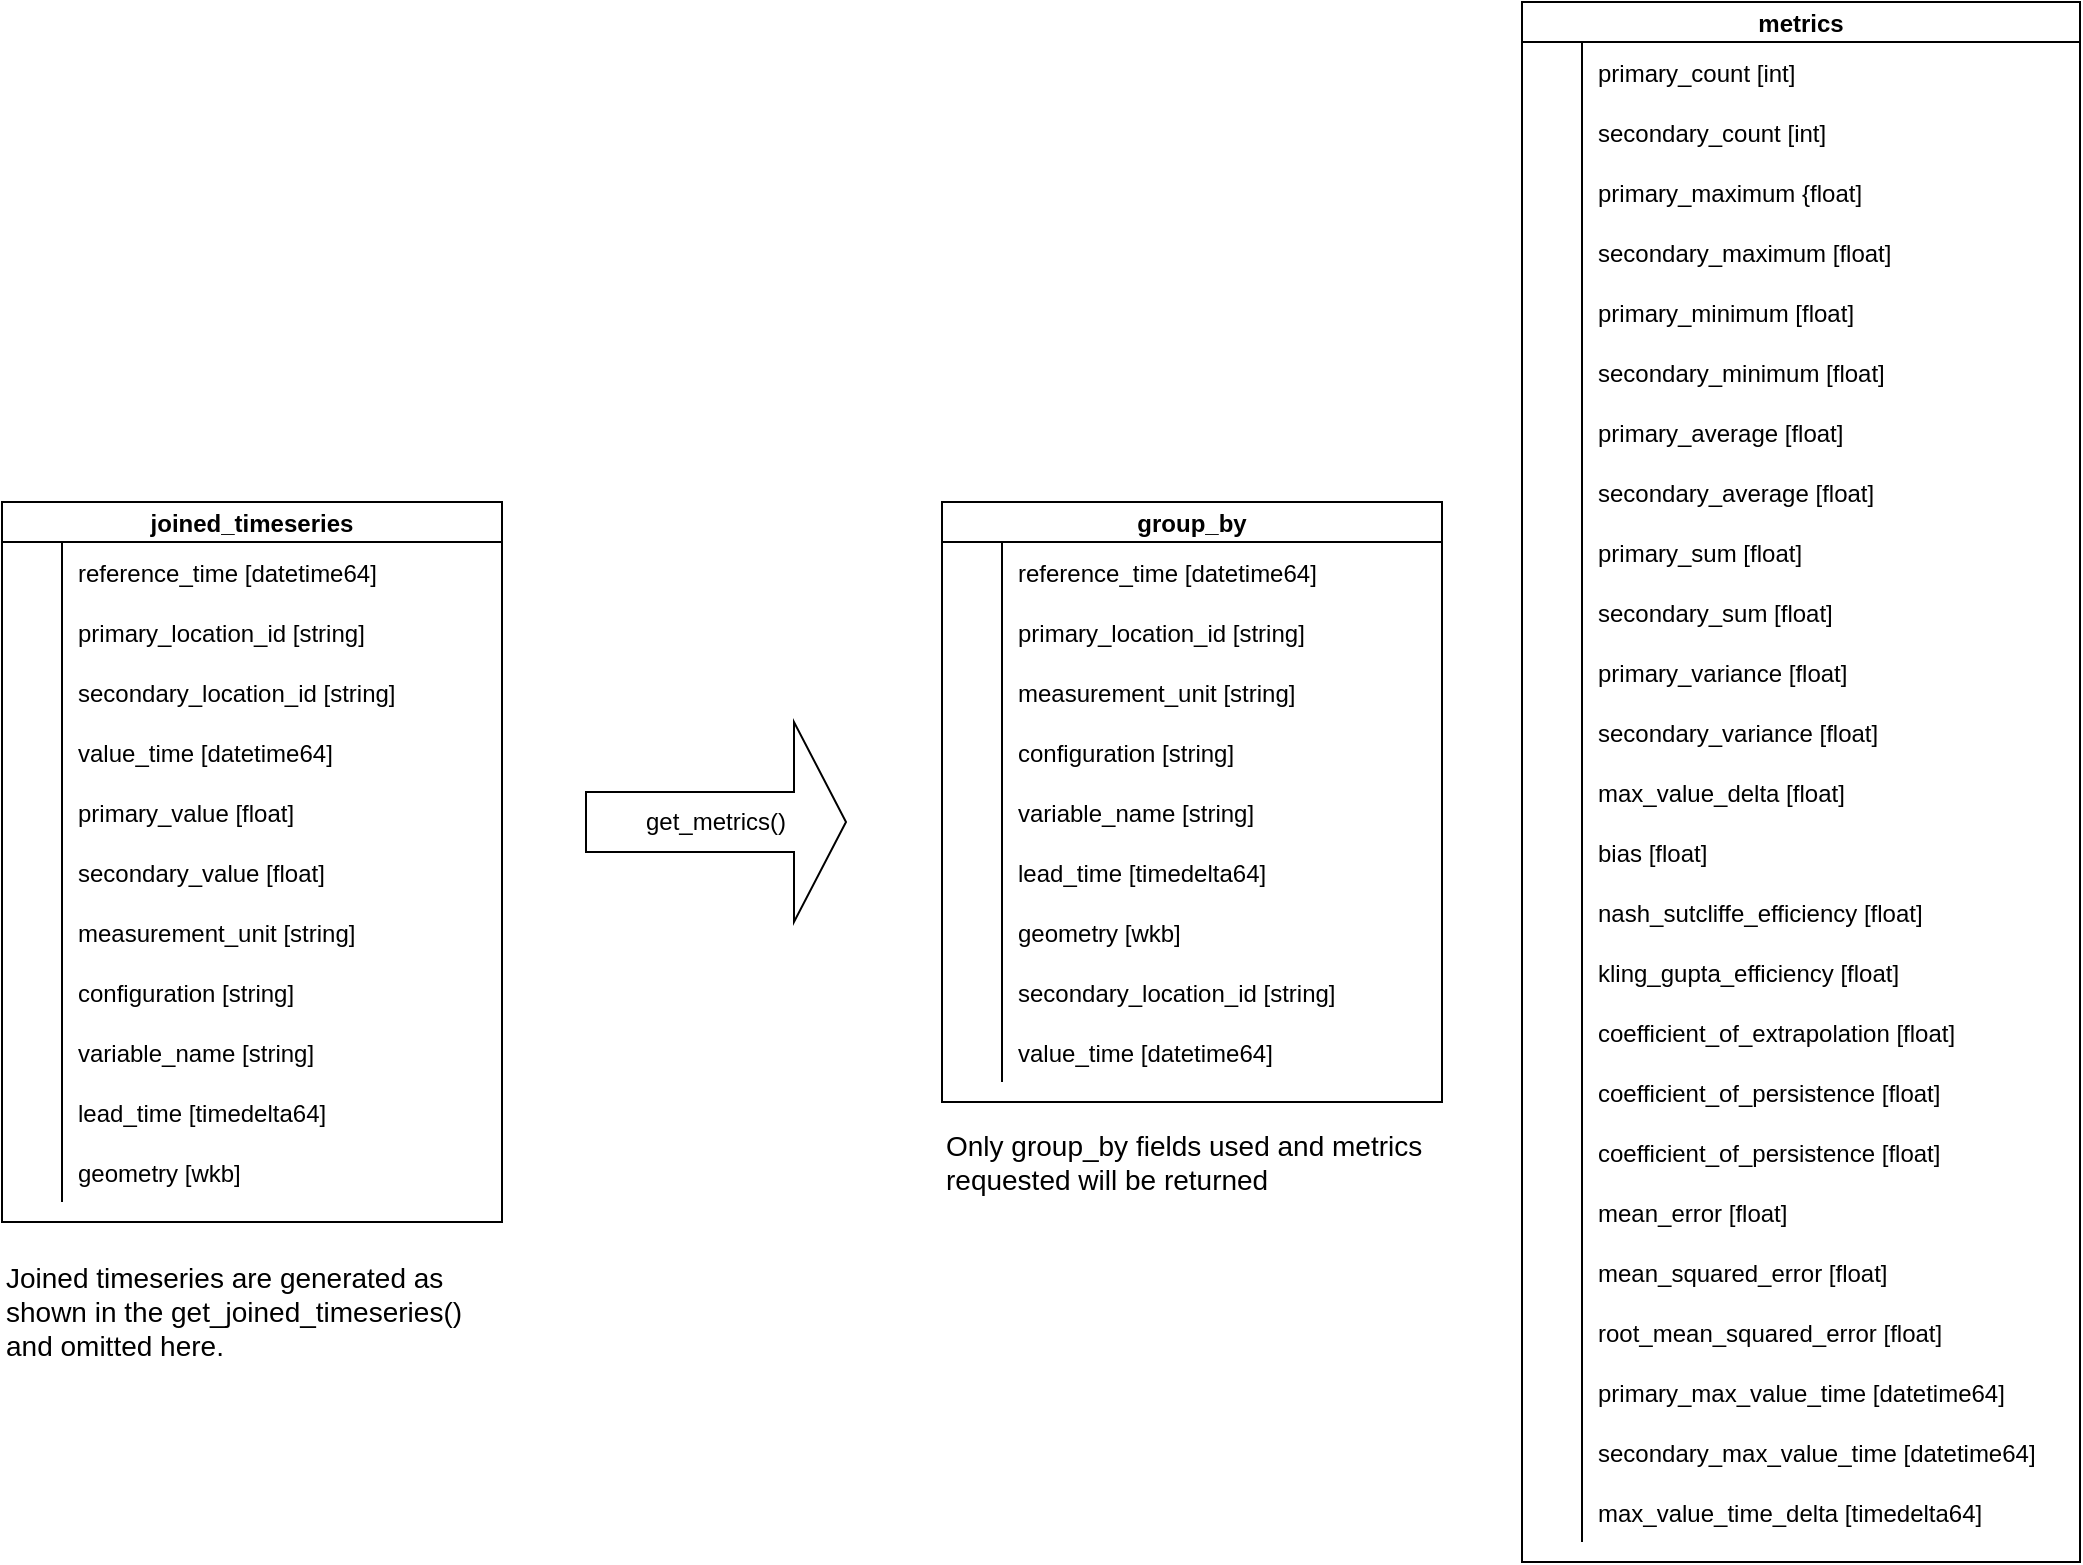 <mxfile version="21.2.9" type="browser">
  <diagram id="R2lEEEUBdFMjLlhIrx00" name="Page-1">
    <mxGraphModel dx="1360" dy="807" grid="1" gridSize="10" guides="1" tooltips="1" connect="1" arrows="1" fold="1" page="1" pageScale="1" pageWidth="1100" pageHeight="850" math="0" shadow="0" extFonts="Permanent Marker^https://fonts.googleapis.com/css?family=Permanent+Marker">
      <root>
        <mxCell id="0" />
        <mxCell id="1" parent="0" />
        <mxCell id="tc0GpmM06Jn6VgE5xIzc-20" value="metrics" style="shape=table;startSize=20;container=1;collapsible=1;childLayout=tableLayout;fixedRows=1;rowLines=0;fontStyle=1;align=center;resizeLast=1;" parent="1" vertex="1">
          <mxGeometry x="800" y="30" width="279" height="780" as="geometry" />
        </mxCell>
        <mxCell id="tc0GpmM06Jn6VgE5xIzc-21" value="" style="shape=partialRectangle;collapsible=0;dropTarget=0;pointerEvents=0;fillColor=none;points=[[0,0.5],[1,0.5]];portConstraint=eastwest;top=0;left=0;right=0;bottom=0;" parent="tc0GpmM06Jn6VgE5xIzc-20" vertex="1">
          <mxGeometry y="20" width="279" height="30" as="geometry" />
        </mxCell>
        <mxCell id="tc0GpmM06Jn6VgE5xIzc-22" value="" style="shape=partialRectangle;overflow=hidden;connectable=0;fillColor=none;top=0;left=0;bottom=0;right=0;" parent="tc0GpmM06Jn6VgE5xIzc-21" vertex="1">
          <mxGeometry width="30" height="30" as="geometry">
            <mxRectangle width="30" height="30" as="alternateBounds" />
          </mxGeometry>
        </mxCell>
        <mxCell id="tc0GpmM06Jn6VgE5xIzc-23" value="primary_count [int]" style="shape=partialRectangle;overflow=hidden;connectable=0;fillColor=none;top=0;left=0;bottom=0;right=0;align=left;spacingLeft=6;" parent="tc0GpmM06Jn6VgE5xIzc-21" vertex="1">
          <mxGeometry x="30" width="249" height="30" as="geometry">
            <mxRectangle width="249" height="30" as="alternateBounds" />
          </mxGeometry>
        </mxCell>
        <mxCell id="tc0GpmM06Jn6VgE5xIzc-36" style="shape=partialRectangle;collapsible=0;dropTarget=0;pointerEvents=0;fillColor=none;points=[[0,0.5],[1,0.5]];portConstraint=eastwest;top=0;left=0;right=0;bottom=0;" parent="tc0GpmM06Jn6VgE5xIzc-20" vertex="1">
          <mxGeometry y="50" width="279" height="30" as="geometry" />
        </mxCell>
        <mxCell id="tc0GpmM06Jn6VgE5xIzc-37" value="" style="shape=partialRectangle;overflow=hidden;connectable=0;fillColor=none;top=0;left=0;bottom=0;right=0;" parent="tc0GpmM06Jn6VgE5xIzc-36" vertex="1">
          <mxGeometry width="30" height="30" as="geometry">
            <mxRectangle width="30" height="30" as="alternateBounds" />
          </mxGeometry>
        </mxCell>
        <mxCell id="tc0GpmM06Jn6VgE5xIzc-38" value="secondary_count [int]" style="shape=partialRectangle;overflow=hidden;connectable=0;fillColor=none;top=0;left=0;bottom=0;right=0;align=left;spacingLeft=6;" parent="tc0GpmM06Jn6VgE5xIzc-36" vertex="1">
          <mxGeometry x="30" width="249" height="30" as="geometry">
            <mxRectangle width="249" height="30" as="alternateBounds" />
          </mxGeometry>
        </mxCell>
        <mxCell id="tc0GpmM06Jn6VgE5xIzc-30" style="shape=partialRectangle;collapsible=0;dropTarget=0;pointerEvents=0;fillColor=none;points=[[0,0.5],[1,0.5]];portConstraint=eastwest;top=0;left=0;right=0;bottom=0;" parent="tc0GpmM06Jn6VgE5xIzc-20" vertex="1">
          <mxGeometry y="80" width="279" height="30" as="geometry" />
        </mxCell>
        <mxCell id="tc0GpmM06Jn6VgE5xIzc-31" value="" style="shape=partialRectangle;overflow=hidden;connectable=0;fillColor=none;top=0;left=0;bottom=0;right=0;" parent="tc0GpmM06Jn6VgE5xIzc-30" vertex="1">
          <mxGeometry width="30" height="30" as="geometry">
            <mxRectangle width="30" height="30" as="alternateBounds" />
          </mxGeometry>
        </mxCell>
        <mxCell id="tc0GpmM06Jn6VgE5xIzc-32" value="primary_maximum {float]" style="shape=partialRectangle;overflow=hidden;connectable=0;fillColor=none;top=0;left=0;bottom=0;right=0;align=left;spacingLeft=6;" parent="tc0GpmM06Jn6VgE5xIzc-30" vertex="1">
          <mxGeometry x="30" width="249" height="30" as="geometry">
            <mxRectangle width="249" height="30" as="alternateBounds" />
          </mxGeometry>
        </mxCell>
        <mxCell id="tc0GpmM06Jn6VgE5xIzc-33" style="shape=partialRectangle;collapsible=0;dropTarget=0;pointerEvents=0;fillColor=none;points=[[0,0.5],[1,0.5]];portConstraint=eastwest;top=0;left=0;right=0;bottom=0;" parent="tc0GpmM06Jn6VgE5xIzc-20" vertex="1">
          <mxGeometry y="110" width="279" height="30" as="geometry" />
        </mxCell>
        <mxCell id="tc0GpmM06Jn6VgE5xIzc-34" value="" style="shape=partialRectangle;overflow=hidden;connectable=0;fillColor=none;top=0;left=0;bottom=0;right=0;" parent="tc0GpmM06Jn6VgE5xIzc-33" vertex="1">
          <mxGeometry width="30" height="30" as="geometry">
            <mxRectangle width="30" height="30" as="alternateBounds" />
          </mxGeometry>
        </mxCell>
        <mxCell id="tc0GpmM06Jn6VgE5xIzc-35" value="secondary_maximum [float]" style="shape=partialRectangle;overflow=hidden;connectable=0;fillColor=none;top=0;left=0;bottom=0;right=0;align=left;spacingLeft=6;" parent="tc0GpmM06Jn6VgE5xIzc-33" vertex="1">
          <mxGeometry x="30" width="249" height="30" as="geometry">
            <mxRectangle width="249" height="30" as="alternateBounds" />
          </mxGeometry>
        </mxCell>
        <mxCell id="tc0GpmM06Jn6VgE5xIzc-53" style="shape=partialRectangle;collapsible=0;dropTarget=0;pointerEvents=0;fillColor=none;points=[[0,0.5],[1,0.5]];portConstraint=eastwest;top=0;left=0;right=0;bottom=0;" parent="tc0GpmM06Jn6VgE5xIzc-20" vertex="1">
          <mxGeometry y="140" width="279" height="30" as="geometry" />
        </mxCell>
        <mxCell id="tc0GpmM06Jn6VgE5xIzc-54" value="" style="shape=partialRectangle;overflow=hidden;connectable=0;fillColor=none;top=0;left=0;bottom=0;right=0;" parent="tc0GpmM06Jn6VgE5xIzc-53" vertex="1">
          <mxGeometry width="30" height="30" as="geometry">
            <mxRectangle width="30" height="30" as="alternateBounds" />
          </mxGeometry>
        </mxCell>
        <mxCell id="tc0GpmM06Jn6VgE5xIzc-55" value="primary_minimum [float]" style="shape=partialRectangle;overflow=hidden;connectable=0;fillColor=none;top=0;left=0;bottom=0;right=0;align=left;spacingLeft=6;" parent="tc0GpmM06Jn6VgE5xIzc-53" vertex="1">
          <mxGeometry x="30" width="249" height="30" as="geometry">
            <mxRectangle width="249" height="30" as="alternateBounds" />
          </mxGeometry>
        </mxCell>
        <mxCell id="tc0GpmM06Jn6VgE5xIzc-56" style="shape=partialRectangle;collapsible=0;dropTarget=0;pointerEvents=0;fillColor=none;points=[[0,0.5],[1,0.5]];portConstraint=eastwest;top=0;left=0;right=0;bottom=0;" parent="tc0GpmM06Jn6VgE5xIzc-20" vertex="1">
          <mxGeometry y="170" width="279" height="30" as="geometry" />
        </mxCell>
        <mxCell id="tc0GpmM06Jn6VgE5xIzc-57" value="" style="shape=partialRectangle;overflow=hidden;connectable=0;fillColor=none;top=0;left=0;bottom=0;right=0;" parent="tc0GpmM06Jn6VgE5xIzc-56" vertex="1">
          <mxGeometry width="30" height="30" as="geometry">
            <mxRectangle width="30" height="30" as="alternateBounds" />
          </mxGeometry>
        </mxCell>
        <mxCell id="tc0GpmM06Jn6VgE5xIzc-58" value="secondary_minimum [float]" style="shape=partialRectangle;overflow=hidden;connectable=0;fillColor=none;top=0;left=0;bottom=0;right=0;align=left;spacingLeft=6;" parent="tc0GpmM06Jn6VgE5xIzc-56" vertex="1">
          <mxGeometry x="30" width="249" height="30" as="geometry">
            <mxRectangle width="249" height="30" as="alternateBounds" />
          </mxGeometry>
        </mxCell>
        <mxCell id="tc0GpmM06Jn6VgE5xIzc-66" style="shape=partialRectangle;collapsible=0;dropTarget=0;pointerEvents=0;fillColor=none;points=[[0,0.5],[1,0.5]];portConstraint=eastwest;top=0;left=0;right=0;bottom=0;" parent="tc0GpmM06Jn6VgE5xIzc-20" vertex="1">
          <mxGeometry y="200" width="279" height="30" as="geometry" />
        </mxCell>
        <mxCell id="tc0GpmM06Jn6VgE5xIzc-67" value="" style="shape=partialRectangle;overflow=hidden;connectable=0;fillColor=none;top=0;left=0;bottom=0;right=0;" parent="tc0GpmM06Jn6VgE5xIzc-66" vertex="1">
          <mxGeometry width="30" height="30" as="geometry">
            <mxRectangle width="30" height="30" as="alternateBounds" />
          </mxGeometry>
        </mxCell>
        <mxCell id="tc0GpmM06Jn6VgE5xIzc-68" value="primary_average [float]" style="shape=partialRectangle;overflow=hidden;connectable=0;fillColor=none;top=0;left=0;bottom=0;right=0;align=left;spacingLeft=6;" parent="tc0GpmM06Jn6VgE5xIzc-66" vertex="1">
          <mxGeometry x="30" width="249" height="30" as="geometry">
            <mxRectangle width="249" height="30" as="alternateBounds" />
          </mxGeometry>
        </mxCell>
        <mxCell id="tc0GpmM06Jn6VgE5xIzc-40" style="shape=partialRectangle;collapsible=0;dropTarget=0;pointerEvents=0;fillColor=none;points=[[0,0.5],[1,0.5]];portConstraint=eastwest;top=0;left=0;right=0;bottom=0;" parent="tc0GpmM06Jn6VgE5xIzc-20" vertex="1">
          <mxGeometry y="230" width="279" height="30" as="geometry" />
        </mxCell>
        <mxCell id="tc0GpmM06Jn6VgE5xIzc-41" value="" style="shape=partialRectangle;overflow=hidden;connectable=0;fillColor=none;top=0;left=0;bottom=0;right=0;" parent="tc0GpmM06Jn6VgE5xIzc-40" vertex="1">
          <mxGeometry width="30" height="30" as="geometry">
            <mxRectangle width="30" height="30" as="alternateBounds" />
          </mxGeometry>
        </mxCell>
        <mxCell id="tc0GpmM06Jn6VgE5xIzc-42" value="secondary_average [float]" style="shape=partialRectangle;overflow=hidden;connectable=0;fillColor=none;top=0;left=0;bottom=0;right=0;align=left;spacingLeft=6;" parent="tc0GpmM06Jn6VgE5xIzc-40" vertex="1">
          <mxGeometry x="30" width="249" height="30" as="geometry">
            <mxRectangle width="249" height="30" as="alternateBounds" />
          </mxGeometry>
        </mxCell>
        <mxCell id="tc0GpmM06Jn6VgE5xIzc-24" value="" style="shape=partialRectangle;collapsible=0;dropTarget=0;pointerEvents=0;fillColor=none;points=[[0,0.5],[1,0.5]];portConstraint=eastwest;top=0;left=0;right=0;bottom=0;" parent="tc0GpmM06Jn6VgE5xIzc-20" vertex="1">
          <mxGeometry y="260" width="279" height="30" as="geometry" />
        </mxCell>
        <mxCell id="tc0GpmM06Jn6VgE5xIzc-25" value="" style="shape=partialRectangle;overflow=hidden;connectable=0;fillColor=none;top=0;left=0;bottom=0;right=0;" parent="tc0GpmM06Jn6VgE5xIzc-24" vertex="1">
          <mxGeometry width="30" height="30" as="geometry">
            <mxRectangle width="30" height="30" as="alternateBounds" />
          </mxGeometry>
        </mxCell>
        <mxCell id="tc0GpmM06Jn6VgE5xIzc-26" value="primary_sum [float]" style="shape=partialRectangle;overflow=hidden;connectable=0;fillColor=none;top=0;left=0;bottom=0;right=0;align=left;spacingLeft=6;" parent="tc0GpmM06Jn6VgE5xIzc-24" vertex="1">
          <mxGeometry x="30" width="249" height="30" as="geometry">
            <mxRectangle width="249" height="30" as="alternateBounds" />
          </mxGeometry>
        </mxCell>
        <mxCell id="tc0GpmM06Jn6VgE5xIzc-132" style="shape=partialRectangle;collapsible=0;dropTarget=0;pointerEvents=0;fillColor=none;points=[[0,0.5],[1,0.5]];portConstraint=eastwest;top=0;left=0;right=0;bottom=0;" parent="tc0GpmM06Jn6VgE5xIzc-20" vertex="1">
          <mxGeometry y="290" width="279" height="30" as="geometry" />
        </mxCell>
        <mxCell id="tc0GpmM06Jn6VgE5xIzc-133" style="shape=partialRectangle;overflow=hidden;connectable=0;fillColor=none;top=0;left=0;bottom=0;right=0;" parent="tc0GpmM06Jn6VgE5xIzc-132" vertex="1">
          <mxGeometry width="30" height="30" as="geometry">
            <mxRectangle width="30" height="30" as="alternateBounds" />
          </mxGeometry>
        </mxCell>
        <mxCell id="tc0GpmM06Jn6VgE5xIzc-134" value="secondary_sum [float]" style="shape=partialRectangle;overflow=hidden;connectable=0;fillColor=none;top=0;left=0;bottom=0;right=0;align=left;spacingLeft=6;" parent="tc0GpmM06Jn6VgE5xIzc-132" vertex="1">
          <mxGeometry x="30" width="249" height="30" as="geometry">
            <mxRectangle width="249" height="30" as="alternateBounds" />
          </mxGeometry>
        </mxCell>
        <mxCell id="tc0GpmM06Jn6VgE5xIzc-135" style="shape=partialRectangle;collapsible=0;dropTarget=0;pointerEvents=0;fillColor=none;points=[[0,0.5],[1,0.5]];portConstraint=eastwest;top=0;left=0;right=0;bottom=0;" parent="tc0GpmM06Jn6VgE5xIzc-20" vertex="1">
          <mxGeometry y="320" width="279" height="30" as="geometry" />
        </mxCell>
        <mxCell id="tc0GpmM06Jn6VgE5xIzc-136" style="shape=partialRectangle;overflow=hidden;connectable=0;fillColor=none;top=0;left=0;bottom=0;right=0;" parent="tc0GpmM06Jn6VgE5xIzc-135" vertex="1">
          <mxGeometry width="30" height="30" as="geometry">
            <mxRectangle width="30" height="30" as="alternateBounds" />
          </mxGeometry>
        </mxCell>
        <mxCell id="tc0GpmM06Jn6VgE5xIzc-137" value="primary_variance [float]" style="shape=partialRectangle;overflow=hidden;connectable=0;fillColor=none;top=0;left=0;bottom=0;right=0;align=left;spacingLeft=6;" parent="tc0GpmM06Jn6VgE5xIzc-135" vertex="1">
          <mxGeometry x="30" width="249" height="30" as="geometry">
            <mxRectangle width="249" height="30" as="alternateBounds" />
          </mxGeometry>
        </mxCell>
        <mxCell id="tc0GpmM06Jn6VgE5xIzc-138" style="shape=partialRectangle;collapsible=0;dropTarget=0;pointerEvents=0;fillColor=none;points=[[0,0.5],[1,0.5]];portConstraint=eastwest;top=0;left=0;right=0;bottom=0;" parent="tc0GpmM06Jn6VgE5xIzc-20" vertex="1">
          <mxGeometry y="350" width="279" height="30" as="geometry" />
        </mxCell>
        <mxCell id="tc0GpmM06Jn6VgE5xIzc-139" style="shape=partialRectangle;overflow=hidden;connectable=0;fillColor=none;top=0;left=0;bottom=0;right=0;" parent="tc0GpmM06Jn6VgE5xIzc-138" vertex="1">
          <mxGeometry width="30" height="30" as="geometry">
            <mxRectangle width="30" height="30" as="alternateBounds" />
          </mxGeometry>
        </mxCell>
        <mxCell id="tc0GpmM06Jn6VgE5xIzc-140" value="secondary_variance [float]" style="shape=partialRectangle;overflow=hidden;connectable=0;fillColor=none;top=0;left=0;bottom=0;right=0;align=left;spacingLeft=6;" parent="tc0GpmM06Jn6VgE5xIzc-138" vertex="1">
          <mxGeometry x="30" width="249" height="30" as="geometry">
            <mxRectangle width="249" height="30" as="alternateBounds" />
          </mxGeometry>
        </mxCell>
        <mxCell id="tc0GpmM06Jn6VgE5xIzc-141" style="shape=partialRectangle;collapsible=0;dropTarget=0;pointerEvents=0;fillColor=none;points=[[0,0.5],[1,0.5]];portConstraint=eastwest;top=0;left=0;right=0;bottom=0;" parent="tc0GpmM06Jn6VgE5xIzc-20" vertex="1">
          <mxGeometry y="380" width="279" height="30" as="geometry" />
        </mxCell>
        <mxCell id="tc0GpmM06Jn6VgE5xIzc-142" style="shape=partialRectangle;overflow=hidden;connectable=0;fillColor=none;top=0;left=0;bottom=0;right=0;" parent="tc0GpmM06Jn6VgE5xIzc-141" vertex="1">
          <mxGeometry width="30" height="30" as="geometry">
            <mxRectangle width="30" height="30" as="alternateBounds" />
          </mxGeometry>
        </mxCell>
        <mxCell id="tc0GpmM06Jn6VgE5xIzc-143" value="max_value_delta [float]" style="shape=partialRectangle;overflow=hidden;connectable=0;fillColor=none;top=0;left=0;bottom=0;right=0;align=left;spacingLeft=6;" parent="tc0GpmM06Jn6VgE5xIzc-141" vertex="1">
          <mxGeometry x="30" width="249" height="30" as="geometry">
            <mxRectangle width="249" height="30" as="alternateBounds" />
          </mxGeometry>
        </mxCell>
        <mxCell id="tc0GpmM06Jn6VgE5xIzc-144" style="shape=partialRectangle;collapsible=0;dropTarget=0;pointerEvents=0;fillColor=none;points=[[0,0.5],[1,0.5]];portConstraint=eastwest;top=0;left=0;right=0;bottom=0;" parent="tc0GpmM06Jn6VgE5xIzc-20" vertex="1">
          <mxGeometry y="410" width="279" height="30" as="geometry" />
        </mxCell>
        <mxCell id="tc0GpmM06Jn6VgE5xIzc-145" style="shape=partialRectangle;overflow=hidden;connectable=0;fillColor=none;top=0;left=0;bottom=0;right=0;" parent="tc0GpmM06Jn6VgE5xIzc-144" vertex="1">
          <mxGeometry width="30" height="30" as="geometry">
            <mxRectangle width="30" height="30" as="alternateBounds" />
          </mxGeometry>
        </mxCell>
        <mxCell id="tc0GpmM06Jn6VgE5xIzc-146" value="bias [float]" style="shape=partialRectangle;overflow=hidden;connectable=0;fillColor=none;top=0;left=0;bottom=0;right=0;align=left;spacingLeft=6;" parent="tc0GpmM06Jn6VgE5xIzc-144" vertex="1">
          <mxGeometry x="30" width="249" height="30" as="geometry">
            <mxRectangle width="249" height="30" as="alternateBounds" />
          </mxGeometry>
        </mxCell>
        <mxCell id="tc0GpmM06Jn6VgE5xIzc-147" style="shape=partialRectangle;collapsible=0;dropTarget=0;pointerEvents=0;fillColor=none;points=[[0,0.5],[1,0.5]];portConstraint=eastwest;top=0;left=0;right=0;bottom=0;" parent="tc0GpmM06Jn6VgE5xIzc-20" vertex="1">
          <mxGeometry y="440" width="279" height="30" as="geometry" />
        </mxCell>
        <mxCell id="tc0GpmM06Jn6VgE5xIzc-148" style="shape=partialRectangle;overflow=hidden;connectable=0;fillColor=none;top=0;left=0;bottom=0;right=0;" parent="tc0GpmM06Jn6VgE5xIzc-147" vertex="1">
          <mxGeometry width="30" height="30" as="geometry">
            <mxRectangle width="30" height="30" as="alternateBounds" />
          </mxGeometry>
        </mxCell>
        <mxCell id="tc0GpmM06Jn6VgE5xIzc-149" value="nash_sutcliffe_efficiency [float]" style="shape=partialRectangle;overflow=hidden;connectable=0;fillColor=none;top=0;left=0;bottom=0;right=0;align=left;spacingLeft=6;" parent="tc0GpmM06Jn6VgE5xIzc-147" vertex="1">
          <mxGeometry x="30" width="249" height="30" as="geometry">
            <mxRectangle width="249" height="30" as="alternateBounds" />
          </mxGeometry>
        </mxCell>
        <mxCell id="tc0GpmM06Jn6VgE5xIzc-150" style="shape=partialRectangle;collapsible=0;dropTarget=0;pointerEvents=0;fillColor=none;points=[[0,0.5],[1,0.5]];portConstraint=eastwest;top=0;left=0;right=0;bottom=0;" parent="tc0GpmM06Jn6VgE5xIzc-20" vertex="1">
          <mxGeometry y="470" width="279" height="30" as="geometry" />
        </mxCell>
        <mxCell id="tc0GpmM06Jn6VgE5xIzc-151" style="shape=partialRectangle;overflow=hidden;connectable=0;fillColor=none;top=0;left=0;bottom=0;right=0;" parent="tc0GpmM06Jn6VgE5xIzc-150" vertex="1">
          <mxGeometry width="30" height="30" as="geometry">
            <mxRectangle width="30" height="30" as="alternateBounds" />
          </mxGeometry>
        </mxCell>
        <mxCell id="tc0GpmM06Jn6VgE5xIzc-152" value="kling_gupta_efficiency [float]" style="shape=partialRectangle;overflow=hidden;connectable=0;fillColor=none;top=0;left=0;bottom=0;right=0;align=left;spacingLeft=6;" parent="tc0GpmM06Jn6VgE5xIzc-150" vertex="1">
          <mxGeometry x="30" width="249" height="30" as="geometry">
            <mxRectangle width="249" height="30" as="alternateBounds" />
          </mxGeometry>
        </mxCell>
        <mxCell id="tc0GpmM06Jn6VgE5xIzc-153" style="shape=partialRectangle;collapsible=0;dropTarget=0;pointerEvents=0;fillColor=none;points=[[0,0.5],[1,0.5]];portConstraint=eastwest;top=0;left=0;right=0;bottom=0;" parent="tc0GpmM06Jn6VgE5xIzc-20" vertex="1">
          <mxGeometry y="500" width="279" height="30" as="geometry" />
        </mxCell>
        <mxCell id="tc0GpmM06Jn6VgE5xIzc-154" style="shape=partialRectangle;overflow=hidden;connectable=0;fillColor=none;top=0;left=0;bottom=0;right=0;" parent="tc0GpmM06Jn6VgE5xIzc-153" vertex="1">
          <mxGeometry width="30" height="30" as="geometry">
            <mxRectangle width="30" height="30" as="alternateBounds" />
          </mxGeometry>
        </mxCell>
        <mxCell id="tc0GpmM06Jn6VgE5xIzc-155" value="coefficient_of_extrapolation [float]" style="shape=partialRectangle;overflow=hidden;connectable=0;fillColor=none;top=0;left=0;bottom=0;right=0;align=left;spacingLeft=6;" parent="tc0GpmM06Jn6VgE5xIzc-153" vertex="1">
          <mxGeometry x="30" width="249" height="30" as="geometry">
            <mxRectangle width="249" height="30" as="alternateBounds" />
          </mxGeometry>
        </mxCell>
        <mxCell id="hadm9isXbqiWV2K95Yho-1" style="shape=partialRectangle;collapsible=0;dropTarget=0;pointerEvents=0;fillColor=none;points=[[0,0.5],[1,0.5]];portConstraint=eastwest;top=0;left=0;right=0;bottom=0;" parent="tc0GpmM06Jn6VgE5xIzc-20" vertex="1">
          <mxGeometry y="530" width="279" height="30" as="geometry" />
        </mxCell>
        <mxCell id="hadm9isXbqiWV2K95Yho-2" style="shape=partialRectangle;overflow=hidden;connectable=0;fillColor=none;top=0;left=0;bottom=0;right=0;" parent="hadm9isXbqiWV2K95Yho-1" vertex="1">
          <mxGeometry width="30" height="30" as="geometry">
            <mxRectangle width="30" height="30" as="alternateBounds" />
          </mxGeometry>
        </mxCell>
        <mxCell id="hadm9isXbqiWV2K95Yho-3" value="coefficient_of_persistence [float]" style="shape=partialRectangle;overflow=hidden;connectable=0;fillColor=none;top=0;left=0;bottom=0;right=0;align=left;spacingLeft=6;" parent="hadm9isXbqiWV2K95Yho-1" vertex="1">
          <mxGeometry x="30" width="249" height="30" as="geometry">
            <mxRectangle width="249" height="30" as="alternateBounds" />
          </mxGeometry>
        </mxCell>
        <mxCell id="tc0GpmM06Jn6VgE5xIzc-156" style="shape=partialRectangle;collapsible=0;dropTarget=0;pointerEvents=0;fillColor=none;points=[[0,0.5],[1,0.5]];portConstraint=eastwest;top=0;left=0;right=0;bottom=0;" parent="tc0GpmM06Jn6VgE5xIzc-20" vertex="1">
          <mxGeometry y="560" width="279" height="30" as="geometry" />
        </mxCell>
        <mxCell id="tc0GpmM06Jn6VgE5xIzc-157" style="shape=partialRectangle;overflow=hidden;connectable=0;fillColor=none;top=0;left=0;bottom=0;right=0;" parent="tc0GpmM06Jn6VgE5xIzc-156" vertex="1">
          <mxGeometry width="30" height="30" as="geometry">
            <mxRectangle width="30" height="30" as="alternateBounds" />
          </mxGeometry>
        </mxCell>
        <mxCell id="tc0GpmM06Jn6VgE5xIzc-158" value="coefficient_of_persistence [float]" style="shape=partialRectangle;overflow=hidden;connectable=0;fillColor=none;top=0;left=0;bottom=0;right=0;align=left;spacingLeft=6;" parent="tc0GpmM06Jn6VgE5xIzc-156" vertex="1">
          <mxGeometry x="30" width="249" height="30" as="geometry">
            <mxRectangle width="249" height="30" as="alternateBounds" />
          </mxGeometry>
        </mxCell>
        <mxCell id="tc0GpmM06Jn6VgE5xIzc-159" style="shape=partialRectangle;collapsible=0;dropTarget=0;pointerEvents=0;fillColor=none;points=[[0,0.5],[1,0.5]];portConstraint=eastwest;top=0;left=0;right=0;bottom=0;" parent="tc0GpmM06Jn6VgE5xIzc-20" vertex="1">
          <mxGeometry y="590" width="279" height="30" as="geometry" />
        </mxCell>
        <mxCell id="tc0GpmM06Jn6VgE5xIzc-160" style="shape=partialRectangle;overflow=hidden;connectable=0;fillColor=none;top=0;left=0;bottom=0;right=0;" parent="tc0GpmM06Jn6VgE5xIzc-159" vertex="1">
          <mxGeometry width="30" height="30" as="geometry">
            <mxRectangle width="30" height="30" as="alternateBounds" />
          </mxGeometry>
        </mxCell>
        <mxCell id="tc0GpmM06Jn6VgE5xIzc-161" value="mean_error [float]" style="shape=partialRectangle;overflow=hidden;connectable=0;fillColor=none;top=0;left=0;bottom=0;right=0;align=left;spacingLeft=6;" parent="tc0GpmM06Jn6VgE5xIzc-159" vertex="1">
          <mxGeometry x="30" width="249" height="30" as="geometry">
            <mxRectangle width="249" height="30" as="alternateBounds" />
          </mxGeometry>
        </mxCell>
        <mxCell id="tc0GpmM06Jn6VgE5xIzc-162" style="shape=partialRectangle;collapsible=0;dropTarget=0;pointerEvents=0;fillColor=none;points=[[0,0.5],[1,0.5]];portConstraint=eastwest;top=0;left=0;right=0;bottom=0;" parent="tc0GpmM06Jn6VgE5xIzc-20" vertex="1">
          <mxGeometry y="620" width="279" height="30" as="geometry" />
        </mxCell>
        <mxCell id="tc0GpmM06Jn6VgE5xIzc-163" style="shape=partialRectangle;overflow=hidden;connectable=0;fillColor=none;top=0;left=0;bottom=0;right=0;" parent="tc0GpmM06Jn6VgE5xIzc-162" vertex="1">
          <mxGeometry width="30" height="30" as="geometry">
            <mxRectangle width="30" height="30" as="alternateBounds" />
          </mxGeometry>
        </mxCell>
        <mxCell id="tc0GpmM06Jn6VgE5xIzc-164" value="mean_squared_error [float]" style="shape=partialRectangle;overflow=hidden;connectable=0;fillColor=none;top=0;left=0;bottom=0;right=0;align=left;spacingLeft=6;" parent="tc0GpmM06Jn6VgE5xIzc-162" vertex="1">
          <mxGeometry x="30" width="249" height="30" as="geometry">
            <mxRectangle width="249" height="30" as="alternateBounds" />
          </mxGeometry>
        </mxCell>
        <mxCell id="tc0GpmM06Jn6VgE5xIzc-165" style="shape=partialRectangle;collapsible=0;dropTarget=0;pointerEvents=0;fillColor=none;points=[[0,0.5],[1,0.5]];portConstraint=eastwest;top=0;left=0;right=0;bottom=0;" parent="tc0GpmM06Jn6VgE5xIzc-20" vertex="1">
          <mxGeometry y="650" width="279" height="30" as="geometry" />
        </mxCell>
        <mxCell id="tc0GpmM06Jn6VgE5xIzc-166" style="shape=partialRectangle;overflow=hidden;connectable=0;fillColor=none;top=0;left=0;bottom=0;right=0;" parent="tc0GpmM06Jn6VgE5xIzc-165" vertex="1">
          <mxGeometry width="30" height="30" as="geometry">
            <mxRectangle width="30" height="30" as="alternateBounds" />
          </mxGeometry>
        </mxCell>
        <mxCell id="tc0GpmM06Jn6VgE5xIzc-167" value="root_mean_squared_error [float]" style="shape=partialRectangle;overflow=hidden;connectable=0;fillColor=none;top=0;left=0;bottom=0;right=0;align=left;spacingLeft=6;" parent="tc0GpmM06Jn6VgE5xIzc-165" vertex="1">
          <mxGeometry x="30" width="249" height="30" as="geometry">
            <mxRectangle width="249" height="30" as="alternateBounds" />
          </mxGeometry>
        </mxCell>
        <mxCell id="tc0GpmM06Jn6VgE5xIzc-168" style="shape=partialRectangle;collapsible=0;dropTarget=0;pointerEvents=0;fillColor=none;points=[[0,0.5],[1,0.5]];portConstraint=eastwest;top=0;left=0;right=0;bottom=0;" parent="tc0GpmM06Jn6VgE5xIzc-20" vertex="1">
          <mxGeometry y="680" width="279" height="30" as="geometry" />
        </mxCell>
        <mxCell id="tc0GpmM06Jn6VgE5xIzc-169" style="shape=partialRectangle;overflow=hidden;connectable=0;fillColor=none;top=0;left=0;bottom=0;right=0;" parent="tc0GpmM06Jn6VgE5xIzc-168" vertex="1">
          <mxGeometry width="30" height="30" as="geometry">
            <mxRectangle width="30" height="30" as="alternateBounds" />
          </mxGeometry>
        </mxCell>
        <mxCell id="tc0GpmM06Jn6VgE5xIzc-170" value="primary_max_value_time [datetime64]" style="shape=partialRectangle;overflow=hidden;connectable=0;fillColor=none;top=0;left=0;bottom=0;right=0;align=left;spacingLeft=6;" parent="tc0GpmM06Jn6VgE5xIzc-168" vertex="1">
          <mxGeometry x="30" width="249" height="30" as="geometry">
            <mxRectangle width="249" height="30" as="alternateBounds" />
          </mxGeometry>
        </mxCell>
        <mxCell id="tc0GpmM06Jn6VgE5xIzc-171" style="shape=partialRectangle;collapsible=0;dropTarget=0;pointerEvents=0;fillColor=none;points=[[0,0.5],[1,0.5]];portConstraint=eastwest;top=0;left=0;right=0;bottom=0;" parent="tc0GpmM06Jn6VgE5xIzc-20" vertex="1">
          <mxGeometry y="710" width="279" height="30" as="geometry" />
        </mxCell>
        <mxCell id="tc0GpmM06Jn6VgE5xIzc-172" style="shape=partialRectangle;overflow=hidden;connectable=0;fillColor=none;top=0;left=0;bottom=0;right=0;" parent="tc0GpmM06Jn6VgE5xIzc-171" vertex="1">
          <mxGeometry width="30" height="30" as="geometry">
            <mxRectangle width="30" height="30" as="alternateBounds" />
          </mxGeometry>
        </mxCell>
        <mxCell id="tc0GpmM06Jn6VgE5xIzc-173" value="secondary_max_value_time [datetime64]" style="shape=partialRectangle;overflow=hidden;connectable=0;fillColor=none;top=0;left=0;bottom=0;right=0;align=left;spacingLeft=6;" parent="tc0GpmM06Jn6VgE5xIzc-171" vertex="1">
          <mxGeometry x="30" width="249" height="30" as="geometry">
            <mxRectangle width="249" height="30" as="alternateBounds" />
          </mxGeometry>
        </mxCell>
        <mxCell id="tc0GpmM06Jn6VgE5xIzc-174" style="shape=partialRectangle;collapsible=0;dropTarget=0;pointerEvents=0;fillColor=none;points=[[0,0.5],[1,0.5]];portConstraint=eastwest;top=0;left=0;right=0;bottom=0;" parent="tc0GpmM06Jn6VgE5xIzc-20" vertex="1">
          <mxGeometry y="740" width="279" height="30" as="geometry" />
        </mxCell>
        <mxCell id="tc0GpmM06Jn6VgE5xIzc-175" style="shape=partialRectangle;overflow=hidden;connectable=0;fillColor=none;top=0;left=0;bottom=0;right=0;" parent="tc0GpmM06Jn6VgE5xIzc-174" vertex="1">
          <mxGeometry width="30" height="30" as="geometry">
            <mxRectangle width="30" height="30" as="alternateBounds" />
          </mxGeometry>
        </mxCell>
        <mxCell id="tc0GpmM06Jn6VgE5xIzc-176" value="max_value_time_delta [timedelta64]" style="shape=partialRectangle;overflow=hidden;connectable=0;fillColor=none;top=0;left=0;bottom=0;right=0;align=left;spacingLeft=6;" parent="tc0GpmM06Jn6VgE5xIzc-174" vertex="1">
          <mxGeometry x="30" width="249" height="30" as="geometry">
            <mxRectangle width="249" height="30" as="alternateBounds" />
          </mxGeometry>
        </mxCell>
        <mxCell id="tc0GpmM06Jn6VgE5xIzc-65" value="get_metrics()" style="shape=singleArrow;whiteSpace=wrap;html=1;" parent="1" vertex="1">
          <mxGeometry x="332" y="390" width="130" height="100" as="geometry" />
        </mxCell>
        <mxCell id="tc0GpmM06Jn6VgE5xIzc-69" value="joined_timeseries" style="shape=table;startSize=20;container=1;collapsible=1;childLayout=tableLayout;fixedRows=1;rowLines=0;fontStyle=1;align=center;resizeLast=1;" parent="1" vertex="1">
          <mxGeometry x="40" y="280" width="250" height="360" as="geometry" />
        </mxCell>
        <mxCell id="tc0GpmM06Jn6VgE5xIzc-70" value="" style="shape=partialRectangle;collapsible=0;dropTarget=0;pointerEvents=0;fillColor=none;points=[[0,0.5],[1,0.5]];portConstraint=eastwest;top=0;left=0;right=0;bottom=0;" parent="tc0GpmM06Jn6VgE5xIzc-69" vertex="1">
          <mxGeometry y="20" width="250" height="30" as="geometry" />
        </mxCell>
        <mxCell id="tc0GpmM06Jn6VgE5xIzc-71" value="" style="shape=partialRectangle;overflow=hidden;connectable=0;fillColor=none;top=0;left=0;bottom=0;right=0;" parent="tc0GpmM06Jn6VgE5xIzc-70" vertex="1">
          <mxGeometry width="30" height="30" as="geometry">
            <mxRectangle width="30" height="30" as="alternateBounds" />
          </mxGeometry>
        </mxCell>
        <mxCell id="tc0GpmM06Jn6VgE5xIzc-72" value="reference_time [datetime64]" style="shape=partialRectangle;overflow=hidden;connectable=0;fillColor=none;top=0;left=0;bottom=0;right=0;align=left;spacingLeft=6;" parent="tc0GpmM06Jn6VgE5xIzc-70" vertex="1">
          <mxGeometry x="30" width="220" height="30" as="geometry">
            <mxRectangle width="220" height="30" as="alternateBounds" />
          </mxGeometry>
        </mxCell>
        <mxCell id="tc0GpmM06Jn6VgE5xIzc-73" style="shape=partialRectangle;collapsible=0;dropTarget=0;pointerEvents=0;fillColor=none;points=[[0,0.5],[1,0.5]];portConstraint=eastwest;top=0;left=0;right=0;bottom=0;" parent="tc0GpmM06Jn6VgE5xIzc-69" vertex="1">
          <mxGeometry y="50" width="250" height="30" as="geometry" />
        </mxCell>
        <mxCell id="tc0GpmM06Jn6VgE5xIzc-74" style="shape=partialRectangle;overflow=hidden;connectable=0;fillColor=none;top=0;left=0;bottom=0;right=0;" parent="tc0GpmM06Jn6VgE5xIzc-73" vertex="1">
          <mxGeometry width="30" height="30" as="geometry">
            <mxRectangle width="30" height="30" as="alternateBounds" />
          </mxGeometry>
        </mxCell>
        <mxCell id="tc0GpmM06Jn6VgE5xIzc-75" value="primary_location_id [string]" style="shape=partialRectangle;overflow=hidden;connectable=0;fillColor=none;top=0;left=0;bottom=0;right=0;align=left;spacingLeft=6;" parent="tc0GpmM06Jn6VgE5xIzc-73" vertex="1">
          <mxGeometry x="30" width="220" height="30" as="geometry">
            <mxRectangle width="220" height="30" as="alternateBounds" />
          </mxGeometry>
        </mxCell>
        <mxCell id="tc0GpmM06Jn6VgE5xIzc-76" style="shape=partialRectangle;collapsible=0;dropTarget=0;pointerEvents=0;fillColor=none;points=[[0,0.5],[1,0.5]];portConstraint=eastwest;top=0;left=0;right=0;bottom=0;" parent="tc0GpmM06Jn6VgE5xIzc-69" vertex="1">
          <mxGeometry y="80" width="250" height="30" as="geometry" />
        </mxCell>
        <mxCell id="tc0GpmM06Jn6VgE5xIzc-77" style="shape=partialRectangle;overflow=hidden;connectable=0;fillColor=none;top=0;left=0;bottom=0;right=0;" parent="tc0GpmM06Jn6VgE5xIzc-76" vertex="1">
          <mxGeometry width="30" height="30" as="geometry">
            <mxRectangle width="30" height="30" as="alternateBounds" />
          </mxGeometry>
        </mxCell>
        <mxCell id="tc0GpmM06Jn6VgE5xIzc-78" value="secondary_location_id [string]" style="shape=partialRectangle;overflow=hidden;connectable=0;fillColor=none;top=0;left=0;bottom=0;right=0;align=left;spacingLeft=6;" parent="tc0GpmM06Jn6VgE5xIzc-76" vertex="1">
          <mxGeometry x="30" width="220" height="30" as="geometry">
            <mxRectangle width="220" height="30" as="alternateBounds" />
          </mxGeometry>
        </mxCell>
        <mxCell id="tc0GpmM06Jn6VgE5xIzc-79" value="" style="shape=partialRectangle;collapsible=0;dropTarget=0;pointerEvents=0;fillColor=none;points=[[0,0.5],[1,0.5]];portConstraint=eastwest;top=0;left=0;right=0;bottom=0;" parent="tc0GpmM06Jn6VgE5xIzc-69" vertex="1">
          <mxGeometry y="110" width="250" height="30" as="geometry" />
        </mxCell>
        <mxCell id="tc0GpmM06Jn6VgE5xIzc-80" value="" style="shape=partialRectangle;overflow=hidden;connectable=0;fillColor=none;top=0;left=0;bottom=0;right=0;" parent="tc0GpmM06Jn6VgE5xIzc-79" vertex="1">
          <mxGeometry width="30" height="30" as="geometry">
            <mxRectangle width="30" height="30" as="alternateBounds" />
          </mxGeometry>
        </mxCell>
        <mxCell id="tc0GpmM06Jn6VgE5xIzc-81" value="value_time [datetime64]" style="shape=partialRectangle;overflow=hidden;connectable=0;fillColor=none;top=0;left=0;bottom=0;right=0;align=left;spacingLeft=6;" parent="tc0GpmM06Jn6VgE5xIzc-79" vertex="1">
          <mxGeometry x="30" width="220" height="30" as="geometry">
            <mxRectangle width="220" height="30" as="alternateBounds" />
          </mxGeometry>
        </mxCell>
        <mxCell id="tc0GpmM06Jn6VgE5xIzc-82" style="shape=partialRectangle;collapsible=0;dropTarget=0;pointerEvents=0;fillColor=none;points=[[0,0.5],[1,0.5]];portConstraint=eastwest;top=0;left=0;right=0;bottom=0;" parent="tc0GpmM06Jn6VgE5xIzc-69" vertex="1">
          <mxGeometry y="140" width="250" height="30" as="geometry" />
        </mxCell>
        <mxCell id="tc0GpmM06Jn6VgE5xIzc-83" style="shape=partialRectangle;overflow=hidden;connectable=0;fillColor=none;top=0;left=0;bottom=0;right=0;" parent="tc0GpmM06Jn6VgE5xIzc-82" vertex="1">
          <mxGeometry width="30" height="30" as="geometry">
            <mxRectangle width="30" height="30" as="alternateBounds" />
          </mxGeometry>
        </mxCell>
        <mxCell id="tc0GpmM06Jn6VgE5xIzc-84" value="primary_value [float]" style="shape=partialRectangle;overflow=hidden;connectable=0;fillColor=none;top=0;left=0;bottom=0;right=0;align=left;spacingLeft=6;" parent="tc0GpmM06Jn6VgE5xIzc-82" vertex="1">
          <mxGeometry x="30" width="220" height="30" as="geometry">
            <mxRectangle width="220" height="30" as="alternateBounds" />
          </mxGeometry>
        </mxCell>
        <mxCell id="tc0GpmM06Jn6VgE5xIzc-85" style="shape=partialRectangle;collapsible=0;dropTarget=0;pointerEvents=0;fillColor=none;points=[[0,0.5],[1,0.5]];portConstraint=eastwest;top=0;left=0;right=0;bottom=0;" parent="tc0GpmM06Jn6VgE5xIzc-69" vertex="1">
          <mxGeometry y="170" width="250" height="30" as="geometry" />
        </mxCell>
        <mxCell id="tc0GpmM06Jn6VgE5xIzc-86" style="shape=partialRectangle;overflow=hidden;connectable=0;fillColor=none;top=0;left=0;bottom=0;right=0;" parent="tc0GpmM06Jn6VgE5xIzc-85" vertex="1">
          <mxGeometry width="30" height="30" as="geometry">
            <mxRectangle width="30" height="30" as="alternateBounds" />
          </mxGeometry>
        </mxCell>
        <mxCell id="tc0GpmM06Jn6VgE5xIzc-87" value="secondary_value [float]" style="shape=partialRectangle;overflow=hidden;connectable=0;fillColor=none;top=0;left=0;bottom=0;right=0;align=left;spacingLeft=6;" parent="tc0GpmM06Jn6VgE5xIzc-85" vertex="1">
          <mxGeometry x="30" width="220" height="30" as="geometry">
            <mxRectangle width="220" height="30" as="alternateBounds" />
          </mxGeometry>
        </mxCell>
        <mxCell id="tc0GpmM06Jn6VgE5xIzc-88" style="shape=partialRectangle;collapsible=0;dropTarget=0;pointerEvents=0;fillColor=none;points=[[0,0.5],[1,0.5]];portConstraint=eastwest;top=0;left=0;right=0;bottom=0;" parent="tc0GpmM06Jn6VgE5xIzc-69" vertex="1">
          <mxGeometry y="200" width="250" height="30" as="geometry" />
        </mxCell>
        <mxCell id="tc0GpmM06Jn6VgE5xIzc-89" style="shape=partialRectangle;overflow=hidden;connectable=0;fillColor=none;top=0;left=0;bottom=0;right=0;" parent="tc0GpmM06Jn6VgE5xIzc-88" vertex="1">
          <mxGeometry width="30" height="30" as="geometry">
            <mxRectangle width="30" height="30" as="alternateBounds" />
          </mxGeometry>
        </mxCell>
        <mxCell id="tc0GpmM06Jn6VgE5xIzc-90" value="measurement_unit [string]" style="shape=partialRectangle;overflow=hidden;connectable=0;fillColor=none;top=0;left=0;bottom=0;right=0;align=left;spacingLeft=6;" parent="tc0GpmM06Jn6VgE5xIzc-88" vertex="1">
          <mxGeometry x="30" width="220" height="30" as="geometry">
            <mxRectangle width="220" height="30" as="alternateBounds" />
          </mxGeometry>
        </mxCell>
        <mxCell id="tc0GpmM06Jn6VgE5xIzc-91" style="shape=partialRectangle;collapsible=0;dropTarget=0;pointerEvents=0;fillColor=none;points=[[0,0.5],[1,0.5]];portConstraint=eastwest;top=0;left=0;right=0;bottom=0;" parent="tc0GpmM06Jn6VgE5xIzc-69" vertex="1">
          <mxGeometry y="230" width="250" height="30" as="geometry" />
        </mxCell>
        <mxCell id="tc0GpmM06Jn6VgE5xIzc-92" style="shape=partialRectangle;overflow=hidden;connectable=0;fillColor=none;top=0;left=0;bottom=0;right=0;" parent="tc0GpmM06Jn6VgE5xIzc-91" vertex="1">
          <mxGeometry width="30" height="30" as="geometry">
            <mxRectangle width="30" height="30" as="alternateBounds" />
          </mxGeometry>
        </mxCell>
        <mxCell id="tc0GpmM06Jn6VgE5xIzc-93" value="configuration [string]" style="shape=partialRectangle;overflow=hidden;connectable=0;fillColor=none;top=0;left=0;bottom=0;right=0;align=left;spacingLeft=6;" parent="tc0GpmM06Jn6VgE5xIzc-91" vertex="1">
          <mxGeometry x="30" width="220" height="30" as="geometry">
            <mxRectangle width="220" height="30" as="alternateBounds" />
          </mxGeometry>
        </mxCell>
        <mxCell id="tc0GpmM06Jn6VgE5xIzc-94" style="shape=partialRectangle;collapsible=0;dropTarget=0;pointerEvents=0;fillColor=none;points=[[0,0.5],[1,0.5]];portConstraint=eastwest;top=0;left=0;right=0;bottom=0;" parent="tc0GpmM06Jn6VgE5xIzc-69" vertex="1">
          <mxGeometry y="260" width="250" height="30" as="geometry" />
        </mxCell>
        <mxCell id="tc0GpmM06Jn6VgE5xIzc-95" style="shape=partialRectangle;overflow=hidden;connectable=0;fillColor=none;top=0;left=0;bottom=0;right=0;" parent="tc0GpmM06Jn6VgE5xIzc-94" vertex="1">
          <mxGeometry width="30" height="30" as="geometry">
            <mxRectangle width="30" height="30" as="alternateBounds" />
          </mxGeometry>
        </mxCell>
        <mxCell id="tc0GpmM06Jn6VgE5xIzc-96" value="variable_name [string]" style="shape=partialRectangle;overflow=hidden;connectable=0;fillColor=none;top=0;left=0;bottom=0;right=0;align=left;spacingLeft=6;" parent="tc0GpmM06Jn6VgE5xIzc-94" vertex="1">
          <mxGeometry x="30" width="220" height="30" as="geometry">
            <mxRectangle width="220" height="30" as="alternateBounds" />
          </mxGeometry>
        </mxCell>
        <mxCell id="tc0GpmM06Jn6VgE5xIzc-97" style="shape=partialRectangle;collapsible=0;dropTarget=0;pointerEvents=0;fillColor=none;points=[[0,0.5],[1,0.5]];portConstraint=eastwest;top=0;left=0;right=0;bottom=0;" parent="tc0GpmM06Jn6VgE5xIzc-69" vertex="1">
          <mxGeometry y="290" width="250" height="30" as="geometry" />
        </mxCell>
        <mxCell id="tc0GpmM06Jn6VgE5xIzc-98" style="shape=partialRectangle;overflow=hidden;connectable=0;fillColor=none;top=0;left=0;bottom=0;right=0;" parent="tc0GpmM06Jn6VgE5xIzc-97" vertex="1">
          <mxGeometry width="30" height="30" as="geometry">
            <mxRectangle width="30" height="30" as="alternateBounds" />
          </mxGeometry>
        </mxCell>
        <mxCell id="tc0GpmM06Jn6VgE5xIzc-99" value="lead_time [timedelta64]" style="shape=partialRectangle;overflow=hidden;connectable=0;fillColor=none;top=0;left=0;bottom=0;right=0;align=left;spacingLeft=6;" parent="tc0GpmM06Jn6VgE5xIzc-97" vertex="1">
          <mxGeometry x="30" width="220" height="30" as="geometry">
            <mxRectangle width="220" height="30" as="alternateBounds" />
          </mxGeometry>
        </mxCell>
        <mxCell id="tc0GpmM06Jn6VgE5xIzc-100" style="shape=partialRectangle;collapsible=0;dropTarget=0;pointerEvents=0;fillColor=none;points=[[0,0.5],[1,0.5]];portConstraint=eastwest;top=0;left=0;right=0;bottom=0;" parent="tc0GpmM06Jn6VgE5xIzc-69" vertex="1">
          <mxGeometry y="320" width="250" height="30" as="geometry" />
        </mxCell>
        <mxCell id="tc0GpmM06Jn6VgE5xIzc-101" style="shape=partialRectangle;overflow=hidden;connectable=0;fillColor=none;top=0;left=0;bottom=0;right=0;" parent="tc0GpmM06Jn6VgE5xIzc-100" vertex="1">
          <mxGeometry width="30" height="30" as="geometry">
            <mxRectangle width="30" height="30" as="alternateBounds" />
          </mxGeometry>
        </mxCell>
        <mxCell id="tc0GpmM06Jn6VgE5xIzc-102" value="geometry [wkb]" style="shape=partialRectangle;overflow=hidden;connectable=0;fillColor=none;top=0;left=0;bottom=0;right=0;align=left;spacingLeft=6;" parent="tc0GpmM06Jn6VgE5xIzc-100" vertex="1">
          <mxGeometry x="30" width="220" height="30" as="geometry">
            <mxRectangle width="220" height="30" as="alternateBounds" />
          </mxGeometry>
        </mxCell>
        <mxCell id="tc0GpmM06Jn6VgE5xIzc-103" value="group_by" style="shape=table;startSize=20;container=1;collapsible=1;childLayout=tableLayout;fixedRows=1;rowLines=0;fontStyle=1;align=center;resizeLast=1;" parent="1" vertex="1">
          <mxGeometry x="510" y="280" width="250" height="300" as="geometry" />
        </mxCell>
        <mxCell id="tc0GpmM06Jn6VgE5xIzc-104" value="" style="shape=partialRectangle;collapsible=0;dropTarget=0;pointerEvents=0;fillColor=none;points=[[0,0.5],[1,0.5]];portConstraint=eastwest;top=0;left=0;right=0;bottom=0;" parent="tc0GpmM06Jn6VgE5xIzc-103" vertex="1">
          <mxGeometry y="20" width="250" height="30" as="geometry" />
        </mxCell>
        <mxCell id="tc0GpmM06Jn6VgE5xIzc-105" value="" style="shape=partialRectangle;overflow=hidden;connectable=0;fillColor=none;top=0;left=0;bottom=0;right=0;" parent="tc0GpmM06Jn6VgE5xIzc-104" vertex="1">
          <mxGeometry width="30" height="30" as="geometry">
            <mxRectangle width="30" height="30" as="alternateBounds" />
          </mxGeometry>
        </mxCell>
        <mxCell id="tc0GpmM06Jn6VgE5xIzc-106" value="reference_time [datetime64]" style="shape=partialRectangle;overflow=hidden;connectable=0;fillColor=none;top=0;left=0;bottom=0;right=0;align=left;spacingLeft=6;" parent="tc0GpmM06Jn6VgE5xIzc-104" vertex="1">
          <mxGeometry x="30" width="220" height="30" as="geometry">
            <mxRectangle width="220" height="30" as="alternateBounds" />
          </mxGeometry>
        </mxCell>
        <mxCell id="tc0GpmM06Jn6VgE5xIzc-107" style="shape=partialRectangle;collapsible=0;dropTarget=0;pointerEvents=0;fillColor=none;points=[[0,0.5],[1,0.5]];portConstraint=eastwest;top=0;left=0;right=0;bottom=0;" parent="tc0GpmM06Jn6VgE5xIzc-103" vertex="1">
          <mxGeometry y="50" width="250" height="30" as="geometry" />
        </mxCell>
        <mxCell id="tc0GpmM06Jn6VgE5xIzc-108" value="" style="shape=partialRectangle;overflow=hidden;connectable=0;fillColor=none;top=0;left=0;bottom=0;right=0;" parent="tc0GpmM06Jn6VgE5xIzc-107" vertex="1">
          <mxGeometry width="30" height="30" as="geometry">
            <mxRectangle width="30" height="30" as="alternateBounds" />
          </mxGeometry>
        </mxCell>
        <mxCell id="tc0GpmM06Jn6VgE5xIzc-109" value="primary_location_id [string]" style="shape=partialRectangle;overflow=hidden;connectable=0;fillColor=none;top=0;left=0;bottom=0;right=0;align=left;spacingLeft=6;" parent="tc0GpmM06Jn6VgE5xIzc-107" vertex="1">
          <mxGeometry x="30" width="220" height="30" as="geometry">
            <mxRectangle width="220" height="30" as="alternateBounds" />
          </mxGeometry>
        </mxCell>
        <mxCell id="tc0GpmM06Jn6VgE5xIzc-110" style="shape=partialRectangle;collapsible=0;dropTarget=0;pointerEvents=0;fillColor=none;points=[[0,0.5],[1,0.5]];portConstraint=eastwest;top=0;left=0;right=0;bottom=0;" parent="tc0GpmM06Jn6VgE5xIzc-103" vertex="1">
          <mxGeometry y="80" width="250" height="30" as="geometry" />
        </mxCell>
        <mxCell id="tc0GpmM06Jn6VgE5xIzc-111" value="" style="shape=partialRectangle;overflow=hidden;connectable=0;fillColor=none;top=0;left=0;bottom=0;right=0;" parent="tc0GpmM06Jn6VgE5xIzc-110" vertex="1">
          <mxGeometry width="30" height="30" as="geometry">
            <mxRectangle width="30" height="30" as="alternateBounds" />
          </mxGeometry>
        </mxCell>
        <mxCell id="tc0GpmM06Jn6VgE5xIzc-112" value="measurement_unit [string]" style="shape=partialRectangle;overflow=hidden;connectable=0;fillColor=none;top=0;left=0;bottom=0;right=0;align=left;spacingLeft=6;" parent="tc0GpmM06Jn6VgE5xIzc-110" vertex="1">
          <mxGeometry x="30" width="220" height="30" as="geometry">
            <mxRectangle width="220" height="30" as="alternateBounds" />
          </mxGeometry>
        </mxCell>
        <mxCell id="tc0GpmM06Jn6VgE5xIzc-113" style="shape=partialRectangle;collapsible=0;dropTarget=0;pointerEvents=0;fillColor=none;points=[[0,0.5],[1,0.5]];portConstraint=eastwest;top=0;left=0;right=0;bottom=0;" parent="tc0GpmM06Jn6VgE5xIzc-103" vertex="1">
          <mxGeometry y="110" width="250" height="30" as="geometry" />
        </mxCell>
        <mxCell id="tc0GpmM06Jn6VgE5xIzc-114" value="" style="shape=partialRectangle;overflow=hidden;connectable=0;fillColor=none;top=0;left=0;bottom=0;right=0;" parent="tc0GpmM06Jn6VgE5xIzc-113" vertex="1">
          <mxGeometry width="30" height="30" as="geometry">
            <mxRectangle width="30" height="30" as="alternateBounds" />
          </mxGeometry>
        </mxCell>
        <mxCell id="tc0GpmM06Jn6VgE5xIzc-115" value="configuration [string]" style="shape=partialRectangle;overflow=hidden;connectable=0;fillColor=none;top=0;left=0;bottom=0;right=0;align=left;spacingLeft=6;" parent="tc0GpmM06Jn6VgE5xIzc-113" vertex="1">
          <mxGeometry x="30" width="220" height="30" as="geometry">
            <mxRectangle width="220" height="30" as="alternateBounds" />
          </mxGeometry>
        </mxCell>
        <mxCell id="tc0GpmM06Jn6VgE5xIzc-116" style="shape=partialRectangle;collapsible=0;dropTarget=0;pointerEvents=0;fillColor=none;points=[[0,0.5],[1,0.5]];portConstraint=eastwest;top=0;left=0;right=0;bottom=0;" parent="tc0GpmM06Jn6VgE5xIzc-103" vertex="1">
          <mxGeometry y="140" width="250" height="30" as="geometry" />
        </mxCell>
        <mxCell id="tc0GpmM06Jn6VgE5xIzc-117" value="" style="shape=partialRectangle;overflow=hidden;connectable=0;fillColor=none;top=0;left=0;bottom=0;right=0;" parent="tc0GpmM06Jn6VgE5xIzc-116" vertex="1">
          <mxGeometry width="30" height="30" as="geometry">
            <mxRectangle width="30" height="30" as="alternateBounds" />
          </mxGeometry>
        </mxCell>
        <mxCell id="tc0GpmM06Jn6VgE5xIzc-118" value="variable_name [string]" style="shape=partialRectangle;overflow=hidden;connectable=0;fillColor=none;top=0;left=0;bottom=0;right=0;align=left;spacingLeft=6;" parent="tc0GpmM06Jn6VgE5xIzc-116" vertex="1">
          <mxGeometry x="30" width="220" height="30" as="geometry">
            <mxRectangle width="220" height="30" as="alternateBounds" />
          </mxGeometry>
        </mxCell>
        <mxCell id="tc0GpmM06Jn6VgE5xIzc-119" style="shape=partialRectangle;collapsible=0;dropTarget=0;pointerEvents=0;fillColor=none;points=[[0,0.5],[1,0.5]];portConstraint=eastwest;top=0;left=0;right=0;bottom=0;" parent="tc0GpmM06Jn6VgE5xIzc-103" vertex="1">
          <mxGeometry y="170" width="250" height="30" as="geometry" />
        </mxCell>
        <mxCell id="tc0GpmM06Jn6VgE5xIzc-120" value="" style="shape=partialRectangle;overflow=hidden;connectable=0;fillColor=none;top=0;left=0;bottom=0;right=0;" parent="tc0GpmM06Jn6VgE5xIzc-119" vertex="1">
          <mxGeometry width="30" height="30" as="geometry">
            <mxRectangle width="30" height="30" as="alternateBounds" />
          </mxGeometry>
        </mxCell>
        <mxCell id="tc0GpmM06Jn6VgE5xIzc-121" value="lead_time [timedelta64]" style="shape=partialRectangle;overflow=hidden;connectable=0;fillColor=none;top=0;left=0;bottom=0;right=0;align=left;spacingLeft=6;" parent="tc0GpmM06Jn6VgE5xIzc-119" vertex="1">
          <mxGeometry x="30" width="220" height="30" as="geometry">
            <mxRectangle width="220" height="30" as="alternateBounds" />
          </mxGeometry>
        </mxCell>
        <mxCell id="tc0GpmM06Jn6VgE5xIzc-122" style="shape=partialRectangle;collapsible=0;dropTarget=0;pointerEvents=0;fillColor=none;points=[[0,0.5],[1,0.5]];portConstraint=eastwest;top=0;left=0;right=0;bottom=0;" parent="tc0GpmM06Jn6VgE5xIzc-103" vertex="1">
          <mxGeometry y="200" width="250" height="30" as="geometry" />
        </mxCell>
        <mxCell id="tc0GpmM06Jn6VgE5xIzc-123" value="" style="shape=partialRectangle;overflow=hidden;connectable=0;fillColor=none;top=0;left=0;bottom=0;right=0;" parent="tc0GpmM06Jn6VgE5xIzc-122" vertex="1">
          <mxGeometry width="30" height="30" as="geometry">
            <mxRectangle width="30" height="30" as="alternateBounds" />
          </mxGeometry>
        </mxCell>
        <mxCell id="tc0GpmM06Jn6VgE5xIzc-124" value="geometry [wkb]" style="shape=partialRectangle;overflow=hidden;connectable=0;fillColor=none;top=0;left=0;bottom=0;right=0;align=left;spacingLeft=6;" parent="tc0GpmM06Jn6VgE5xIzc-122" vertex="1">
          <mxGeometry x="30" width="220" height="30" as="geometry">
            <mxRectangle width="220" height="30" as="alternateBounds" />
          </mxGeometry>
        </mxCell>
        <mxCell id="tc0GpmM06Jn6VgE5xIzc-125" style="shape=partialRectangle;collapsible=0;dropTarget=0;pointerEvents=0;fillColor=none;points=[[0,0.5],[1,0.5]];portConstraint=eastwest;top=0;left=0;right=0;bottom=0;" parent="tc0GpmM06Jn6VgE5xIzc-103" vertex="1">
          <mxGeometry y="230" width="250" height="30" as="geometry" />
        </mxCell>
        <mxCell id="tc0GpmM06Jn6VgE5xIzc-126" value="" style="shape=partialRectangle;overflow=hidden;connectable=0;fillColor=none;top=0;left=0;bottom=0;right=0;" parent="tc0GpmM06Jn6VgE5xIzc-125" vertex="1">
          <mxGeometry width="30" height="30" as="geometry">
            <mxRectangle width="30" height="30" as="alternateBounds" />
          </mxGeometry>
        </mxCell>
        <mxCell id="tc0GpmM06Jn6VgE5xIzc-127" value="secondary_location_id [string]" style="shape=partialRectangle;overflow=hidden;connectable=0;fillColor=none;top=0;left=0;bottom=0;right=0;align=left;spacingLeft=6;" parent="tc0GpmM06Jn6VgE5xIzc-125" vertex="1">
          <mxGeometry x="30" width="220" height="30" as="geometry">
            <mxRectangle width="220" height="30" as="alternateBounds" />
          </mxGeometry>
        </mxCell>
        <mxCell id="tc0GpmM06Jn6VgE5xIzc-128" value="" style="shape=partialRectangle;collapsible=0;dropTarget=0;pointerEvents=0;fillColor=none;points=[[0,0.5],[1,0.5]];portConstraint=eastwest;top=0;left=0;right=0;bottom=0;" parent="tc0GpmM06Jn6VgE5xIzc-103" vertex="1">
          <mxGeometry y="260" width="250" height="30" as="geometry" />
        </mxCell>
        <mxCell id="tc0GpmM06Jn6VgE5xIzc-129" value="" style="shape=partialRectangle;overflow=hidden;connectable=0;fillColor=none;top=0;left=0;bottom=0;right=0;" parent="tc0GpmM06Jn6VgE5xIzc-128" vertex="1">
          <mxGeometry width="30" height="30" as="geometry">
            <mxRectangle width="30" height="30" as="alternateBounds" />
          </mxGeometry>
        </mxCell>
        <mxCell id="tc0GpmM06Jn6VgE5xIzc-130" value="value_time [datetime64]" style="shape=partialRectangle;overflow=hidden;connectable=0;fillColor=none;top=0;left=0;bottom=0;right=0;align=left;spacingLeft=6;" parent="tc0GpmM06Jn6VgE5xIzc-128" vertex="1">
          <mxGeometry x="30" width="220" height="30" as="geometry">
            <mxRectangle width="220" height="30" as="alternateBounds" />
          </mxGeometry>
        </mxCell>
        <mxCell id="tc0GpmM06Jn6VgE5xIzc-181" value="&lt;font style=&quot;font-size: 14px;&quot;&gt;Only group_by fields used and metrics requested will be returned&lt;/font&gt;" style="text;html=1;strokeColor=none;fillColor=none;align=left;verticalAlign=middle;whiteSpace=wrap;rounded=0;" parent="1" vertex="1">
          <mxGeometry x="510" y="580" width="250" height="60" as="geometry" />
        </mxCell>
        <mxCell id="tc0GpmM06Jn6VgE5xIzc-182" value="&lt;font style=&quot;font-size: 14px;&quot;&gt;Joined timeseries are generated as shown in the get_joined_timeseries() and omitted here.&lt;/font&gt;" style="text;html=1;strokeColor=none;fillColor=none;align=left;verticalAlign=middle;whiteSpace=wrap;rounded=0;" parent="1" vertex="1">
          <mxGeometry x="40" y="650" width="250" height="70" as="geometry" />
        </mxCell>
      </root>
    </mxGraphModel>
  </diagram>
</mxfile>

